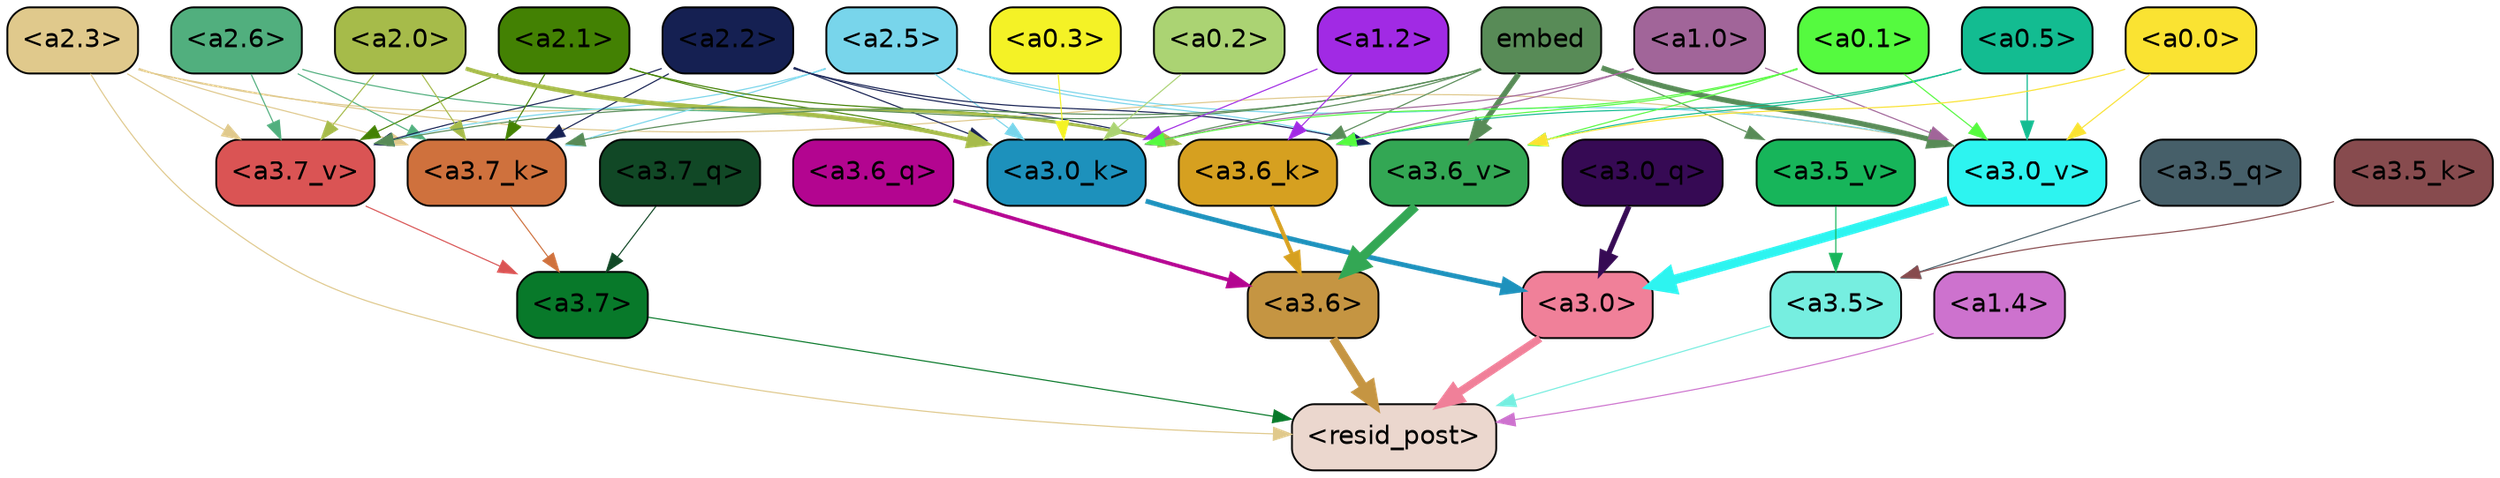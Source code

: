 strict digraph "" {
	graph [bgcolor=transparent,
		layout=dot,
		overlap=false,
		splines=true
	];
	"<a3.7>"	[color=black,
		fillcolor="#08792a",
		fontname=Helvetica,
		shape=box,
		style="filled, rounded"];
	"<resid_post>"	[color=black,
		fillcolor="#ebd7ce",
		fontname=Helvetica,
		shape=box,
		style="filled, rounded"];
	"<a3.7>" -> "<resid_post>"	[color="#08792a",
		penwidth=0.6];
	"<a3.6>"	[color=black,
		fillcolor="#c59542",
		fontname=Helvetica,
		shape=box,
		style="filled, rounded"];
	"<a3.6>" -> "<resid_post>"	[color="#c59542",
		penwidth=4.670643210411072];
	"<a3.5>"	[color=black,
		fillcolor="#76eee0",
		fontname=Helvetica,
		shape=box,
		style="filled, rounded"];
	"<a3.5>" -> "<resid_post>"	[color="#76eee0",
		penwidth=0.6];
	"<a3.0>"	[color=black,
		fillcolor="#f08099",
		fontname=Helvetica,
		shape=box,
		style="filled, rounded"];
	"<a3.0>" -> "<resid_post>"	[color="#f08099",
		penwidth=4.246885180473328];
	"<a2.3>"	[color=black,
		fillcolor="#e0c98c",
		fontname=Helvetica,
		shape=box,
		style="filled, rounded"];
	"<a2.3>" -> "<resid_post>"	[color="#e0c98c",
		penwidth=0.6];
	"<a3.7_k>"	[color=black,
		fillcolor="#cf713d",
		fontname=Helvetica,
		shape=box,
		style="filled, rounded"];
	"<a2.3>" -> "<a3.7_k>"	[color="#e0c98c",
		penwidth=0.6];
	"<a3.0_k>"	[color=black,
		fillcolor="#1d91bc",
		fontname=Helvetica,
		shape=box,
		style="filled, rounded"];
	"<a2.3>" -> "<a3.0_k>"	[color="#e0c98c",
		penwidth=0.6];
	"<a3.7_v>"	[color=black,
		fillcolor="#da5454",
		fontname=Helvetica,
		shape=box,
		style="filled, rounded"];
	"<a2.3>" -> "<a3.7_v>"	[color="#e0c98c",
		penwidth=0.6];
	"<a3.0_v>"	[color=black,
		fillcolor="#2df4f0",
		fontname=Helvetica,
		shape=box,
		style="filled, rounded"];
	"<a2.3>" -> "<a3.0_v>"	[color="#e0c98c",
		penwidth=0.6];
	"<a1.4>"	[color=black,
		fillcolor="#cd72ce",
		fontname=Helvetica,
		shape=box,
		style="filled, rounded"];
	"<a1.4>" -> "<resid_post>"	[color="#cd72ce",
		penwidth=0.6];
	"<a3.7_q>"	[color=black,
		fillcolor="#114826",
		fontname=Helvetica,
		shape=box,
		style="filled, rounded"];
	"<a3.7_q>" -> "<a3.7>"	[color="#114826",
		penwidth=0.6];
	"<a3.6_q>"	[color=black,
		fillcolor="#b30590",
		fontname=Helvetica,
		shape=box,
		style="filled, rounded"];
	"<a3.6_q>" -> "<a3.6>"	[color="#b30590",
		penwidth=2.03758105635643];
	"<a3.5_q>"	[color=black,
		fillcolor="#465f69",
		fontname=Helvetica,
		shape=box,
		style="filled, rounded"];
	"<a3.5_q>" -> "<a3.5>"	[color="#465f69",
		penwidth=0.6];
	"<a3.0_q>"	[color=black,
		fillcolor="#360a54",
		fontname=Helvetica,
		shape=box,
		style="filled, rounded"];
	"<a3.0_q>" -> "<a3.0>"	[color="#360a54",
		penwidth=2.8638100624084473];
	"<a3.7_k>" -> "<a3.7>"	[color="#cf713d",
		penwidth=0.6];
	"<a3.6_k>"	[color=black,
		fillcolor="#d6a020",
		fontname=Helvetica,
		shape=box,
		style="filled, rounded"];
	"<a3.6_k>" -> "<a3.6>"	[color="#d6a020",
		penwidth=2.174198240041733];
	"<a3.5_k>"	[color=black,
		fillcolor="#874b4e",
		fontname=Helvetica,
		shape=box,
		style="filled, rounded"];
	"<a3.5_k>" -> "<a3.5>"	[color="#874b4e",
		penwidth=0.6];
	"<a3.0_k>" -> "<a3.0>"	[color="#1d91bc",
		penwidth=2.6274144649505615];
	"<a3.7_v>" -> "<a3.7>"	[color="#da5454",
		penwidth=0.6];
	"<a3.6_v>"	[color=black,
		fillcolor="#33a754",
		fontname=Helvetica,
		shape=box,
		style="filled, rounded"];
	"<a3.6_v>" -> "<a3.6>"	[color="#33a754",
		penwidth=5.002329230308533];
	"<a3.5_v>"	[color=black,
		fillcolor="#17b55a",
		fontname=Helvetica,
		shape=box,
		style="filled, rounded"];
	"<a3.5_v>" -> "<a3.5>"	[color="#17b55a",
		penwidth=0.6];
	"<a3.0_v>" -> "<a3.0>"	[color="#2df4f0",
		penwidth=5.188832879066467];
	"<a2.6>"	[color=black,
		fillcolor="#51af7e",
		fontname=Helvetica,
		shape=box,
		style="filled, rounded"];
	"<a2.6>" -> "<a3.7_k>"	[color="#51af7e",
		penwidth=0.6];
	"<a2.6>" -> "<a3.0_k>"	[color="#51af7e",
		penwidth=0.6];
	"<a2.6>" -> "<a3.7_v>"	[color="#51af7e",
		penwidth=0.6];
	"<a2.5>"	[color=black,
		fillcolor="#78d5eb",
		fontname=Helvetica,
		shape=box,
		style="filled, rounded"];
	"<a2.5>" -> "<a3.7_k>"	[color="#78d5eb",
		penwidth=0.6];
	"<a2.5>" -> "<a3.0_k>"	[color="#78d5eb",
		penwidth=0.6];
	"<a2.5>" -> "<a3.7_v>"	[color="#78d5eb",
		penwidth=0.6];
	"<a2.5>" -> "<a3.6_v>"	[color="#78d5eb",
		penwidth=0.6];
	"<a2.5>" -> "<a3.0_v>"	[color="#78d5eb",
		penwidth=0.6];
	"<a2.2>"	[color=black,
		fillcolor="#152052",
		fontname=Helvetica,
		shape=box,
		style="filled, rounded"];
	"<a2.2>" -> "<a3.7_k>"	[color="#152052",
		penwidth=0.6];
	"<a2.2>" -> "<a3.6_k>"	[color="#152052",
		penwidth=0.6];
	"<a2.2>" -> "<a3.0_k>"	[color="#152052",
		penwidth=0.6];
	"<a2.2>" -> "<a3.7_v>"	[color="#152052",
		penwidth=0.6];
	"<a2.2>" -> "<a3.6_v>"	[color="#152052",
		penwidth=0.6];
	"<a2.1>"	[color=black,
		fillcolor="#438103",
		fontname=Helvetica,
		shape=box,
		style="filled, rounded"];
	"<a2.1>" -> "<a3.7_k>"	[color="#438103",
		penwidth=0.6];
	"<a2.1>" -> "<a3.6_k>"	[color="#438103",
		penwidth=0.6];
	"<a2.1>" -> "<a3.0_k>"	[color="#438103",
		penwidth=0.6];
	"<a2.1>" -> "<a3.7_v>"	[color="#438103",
		penwidth=0.6];
	"<a2.0>"	[color=black,
		fillcolor="#a6bb4a",
		fontname=Helvetica,
		shape=box,
		style="filled, rounded"];
	"<a2.0>" -> "<a3.7_k>"	[color="#a6bb4a",
		penwidth=0.6];
	"<a2.0>" -> "<a3.6_k>"	[color="#a6bb4a",
		penwidth=1.5417278409004211];
	"<a2.0>" -> "<a3.0_k>"	[color="#a6bb4a",
		penwidth=2.23091459274292];
	"<a2.0>" -> "<a3.7_v>"	[color="#a6bb4a",
		penwidth=0.6];
	embed	[color=black,
		fillcolor="#588b57",
		fontname=Helvetica,
		shape=box,
		style="filled, rounded"];
	embed -> "<a3.7_k>"	[color="#588b57",
		penwidth=0.6];
	embed -> "<a3.6_k>"	[color="#588b57",
		penwidth=0.6];
	embed -> "<a3.0_k>"	[color="#588b57",
		penwidth=0.6];
	embed -> "<a3.7_v>"	[color="#588b57",
		penwidth=0.6];
	embed -> "<a3.6_v>"	[color="#588b57",
		penwidth=2.9511587619781494];
	embed -> "<a3.5_v>"	[color="#588b57",
		penwidth=0.6];
	embed -> "<a3.0_v>"	[color="#588b57",
		penwidth=2.8577730655670166];
	"<a1.2>"	[color=black,
		fillcolor="#a12ae4",
		fontname=Helvetica,
		shape=box,
		style="filled, rounded"];
	"<a1.2>" -> "<a3.6_k>"	[color="#a12ae4",
		penwidth=0.6];
	"<a1.2>" -> "<a3.0_k>"	[color="#a12ae4",
		penwidth=0.6];
	"<a1.0>"	[color=black,
		fillcolor="#a16599",
		fontname=Helvetica,
		shape=box,
		style="filled, rounded"];
	"<a1.0>" -> "<a3.6_k>"	[color="#a16599",
		penwidth=0.6];
	"<a1.0>" -> "<a3.0_k>"	[color="#a16599",
		penwidth=0.6];
	"<a1.0>" -> "<a3.0_v>"	[color="#a16599",
		penwidth=0.6];
	"<a0.5>"	[color=black,
		fillcolor="#13bc91",
		fontname=Helvetica,
		shape=box,
		style="filled, rounded"];
	"<a0.5>" -> "<a3.6_k>"	[color="#13bc91",
		penwidth=0.6];
	"<a0.5>" -> "<a3.6_v>"	[color="#13bc91",
		penwidth=0.6];
	"<a0.5>" -> "<a3.0_v>"	[color="#13bc91",
		penwidth=0.6446345448493958];
	"<a0.1>"	[color=black,
		fillcolor="#55fa3f",
		fontname=Helvetica,
		shape=box,
		style="filled, rounded"];
	"<a0.1>" -> "<a3.6_k>"	[color="#55fa3f",
		penwidth=0.6];
	"<a0.1>" -> "<a3.0_k>"	[color="#55fa3f",
		penwidth=0.6];
	"<a0.1>" -> "<a3.6_v>"	[color="#55fa3f",
		penwidth=0.6];
	"<a0.1>" -> "<a3.0_v>"	[color="#55fa3f",
		penwidth=0.6];
	"<a0.3>"	[color=black,
		fillcolor="#f4f226",
		fontname=Helvetica,
		shape=box,
		style="filled, rounded"];
	"<a0.3>" -> "<a3.0_k>"	[color="#f4f226",
		penwidth=0.6];
	"<a0.2>"	[color=black,
		fillcolor="#abd373",
		fontname=Helvetica,
		shape=box,
		style="filled, rounded"];
	"<a0.2>" -> "<a3.0_k>"	[color="#abd373",
		penwidth=0.6];
	"<a0.0>"	[color=black,
		fillcolor="#fae332",
		fontname=Helvetica,
		shape=box,
		style="filled, rounded"];
	"<a0.0>" -> "<a3.6_v>"	[color="#fae332",
		penwidth=0.6];
	"<a0.0>" -> "<a3.0_v>"	[color="#fae332",
		penwidth=0.6];
}
